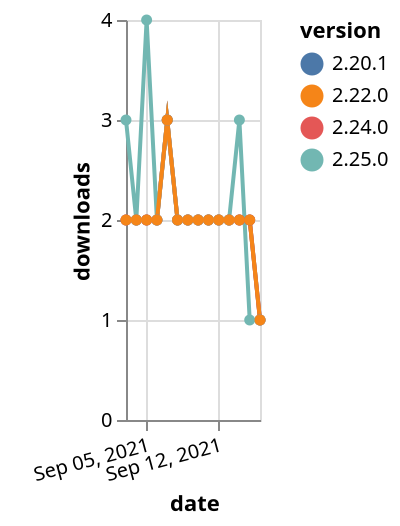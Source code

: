 {"$schema": "https://vega.github.io/schema/vega-lite/v5.json", "description": "A simple bar chart with embedded data.", "data": {"values": [{"date": "2021-09-03", "total": 1940, "delta": 2, "version": "2.20.1"}, {"date": "2021-09-04", "total": 1942, "delta": 2, "version": "2.20.1"}, {"date": "2021-09-05", "total": 1944, "delta": 2, "version": "2.20.1"}, {"date": "2021-09-06", "total": 1946, "delta": 2, "version": "2.20.1"}, {"date": "2021-09-07", "total": 1949, "delta": 3, "version": "2.20.1"}, {"date": "2021-09-08", "total": 1951, "delta": 2, "version": "2.20.1"}, {"date": "2021-09-09", "total": 1953, "delta": 2, "version": "2.20.1"}, {"date": "2021-09-10", "total": 1955, "delta": 2, "version": "2.20.1"}, {"date": "2021-09-11", "total": 1957, "delta": 2, "version": "2.20.1"}, {"date": "2021-09-12", "total": 1959, "delta": 2, "version": "2.20.1"}, {"date": "2021-09-13", "total": 1961, "delta": 2, "version": "2.20.1"}, {"date": "2021-09-14", "total": 1963, "delta": 2, "version": "2.20.1"}, {"date": "2021-09-15", "total": 1965, "delta": 2, "version": "2.20.1"}, {"date": "2021-09-16", "total": 1966, "delta": 1, "version": "2.20.1"}, {"date": "2021-09-03", "total": 1442, "delta": 2, "version": "2.24.0"}, {"date": "2021-09-04", "total": 1444, "delta": 2, "version": "2.24.0"}, {"date": "2021-09-05", "total": 1446, "delta": 2, "version": "2.24.0"}, {"date": "2021-09-06", "total": 1448, "delta": 2, "version": "2.24.0"}, {"date": "2021-09-07", "total": 1451, "delta": 3, "version": "2.24.0"}, {"date": "2021-09-08", "total": 1453, "delta": 2, "version": "2.24.0"}, {"date": "2021-09-09", "total": 1455, "delta": 2, "version": "2.24.0"}, {"date": "2021-09-10", "total": 1457, "delta": 2, "version": "2.24.0"}, {"date": "2021-09-11", "total": 1459, "delta": 2, "version": "2.24.0"}, {"date": "2021-09-12", "total": 1461, "delta": 2, "version": "2.24.0"}, {"date": "2021-09-13", "total": 1463, "delta": 2, "version": "2.24.0"}, {"date": "2021-09-14", "total": 1465, "delta": 2, "version": "2.24.0"}, {"date": "2021-09-15", "total": 1467, "delta": 2, "version": "2.24.0"}, {"date": "2021-09-16", "total": 1468, "delta": 1, "version": "2.24.0"}, {"date": "2021-09-03", "total": 981, "delta": 3, "version": "2.25.0"}, {"date": "2021-09-04", "total": 983, "delta": 2, "version": "2.25.0"}, {"date": "2021-09-05", "total": 987, "delta": 4, "version": "2.25.0"}, {"date": "2021-09-06", "total": 989, "delta": 2, "version": "2.25.0"}, {"date": "2021-09-07", "total": 992, "delta": 3, "version": "2.25.0"}, {"date": "2021-09-08", "total": 994, "delta": 2, "version": "2.25.0"}, {"date": "2021-09-09", "total": 996, "delta": 2, "version": "2.25.0"}, {"date": "2021-09-10", "total": 998, "delta": 2, "version": "2.25.0"}, {"date": "2021-09-11", "total": 1000, "delta": 2, "version": "2.25.0"}, {"date": "2021-09-12", "total": 1002, "delta": 2, "version": "2.25.0"}, {"date": "2021-09-13", "total": 1004, "delta": 2, "version": "2.25.0"}, {"date": "2021-09-14", "total": 1007, "delta": 3, "version": "2.25.0"}, {"date": "2021-09-15", "total": 1008, "delta": 1, "version": "2.25.0"}, {"date": "2021-09-16", "total": 1009, "delta": 1, "version": "2.25.0"}, {"date": "2021-09-03", "total": 1582, "delta": 2, "version": "2.22.0"}, {"date": "2021-09-04", "total": 1584, "delta": 2, "version": "2.22.0"}, {"date": "2021-09-05", "total": 1586, "delta": 2, "version": "2.22.0"}, {"date": "2021-09-06", "total": 1588, "delta": 2, "version": "2.22.0"}, {"date": "2021-09-07", "total": 1591, "delta": 3, "version": "2.22.0"}, {"date": "2021-09-08", "total": 1593, "delta": 2, "version": "2.22.0"}, {"date": "2021-09-09", "total": 1595, "delta": 2, "version": "2.22.0"}, {"date": "2021-09-10", "total": 1597, "delta": 2, "version": "2.22.0"}, {"date": "2021-09-11", "total": 1599, "delta": 2, "version": "2.22.0"}, {"date": "2021-09-12", "total": 1601, "delta": 2, "version": "2.22.0"}, {"date": "2021-09-13", "total": 1603, "delta": 2, "version": "2.22.0"}, {"date": "2021-09-14", "total": 1605, "delta": 2, "version": "2.22.0"}, {"date": "2021-09-15", "total": 1607, "delta": 2, "version": "2.22.0"}, {"date": "2021-09-16", "total": 1608, "delta": 1, "version": "2.22.0"}]}, "width": "container", "mark": {"type": "line", "point": {"filled": true}}, "encoding": {"x": {"field": "date", "type": "temporal", "timeUnit": "yearmonthdate", "title": "date", "axis": {"labelAngle": -15}}, "y": {"field": "delta", "type": "quantitative", "title": "downloads"}, "color": {"field": "version", "type": "nominal"}, "tooltip": {"field": "delta"}}}